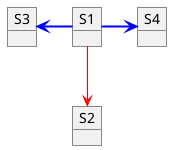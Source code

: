 {
  "sha1": "hnr9n7o624glu7hk1y0d4mhbzhz6tiw",
  "insertion": {
    "when": "2024-06-03T18:59:29.789Z",
    "user": "plantuml@gmail.com"
  }
}
@startuml
object S1
object S2
object S3
object S4
S1 -[#red]-> S2
S1 -[#blue,bold]le-> S3
S1 -r[#blue,bold]-> S4

@enduml
